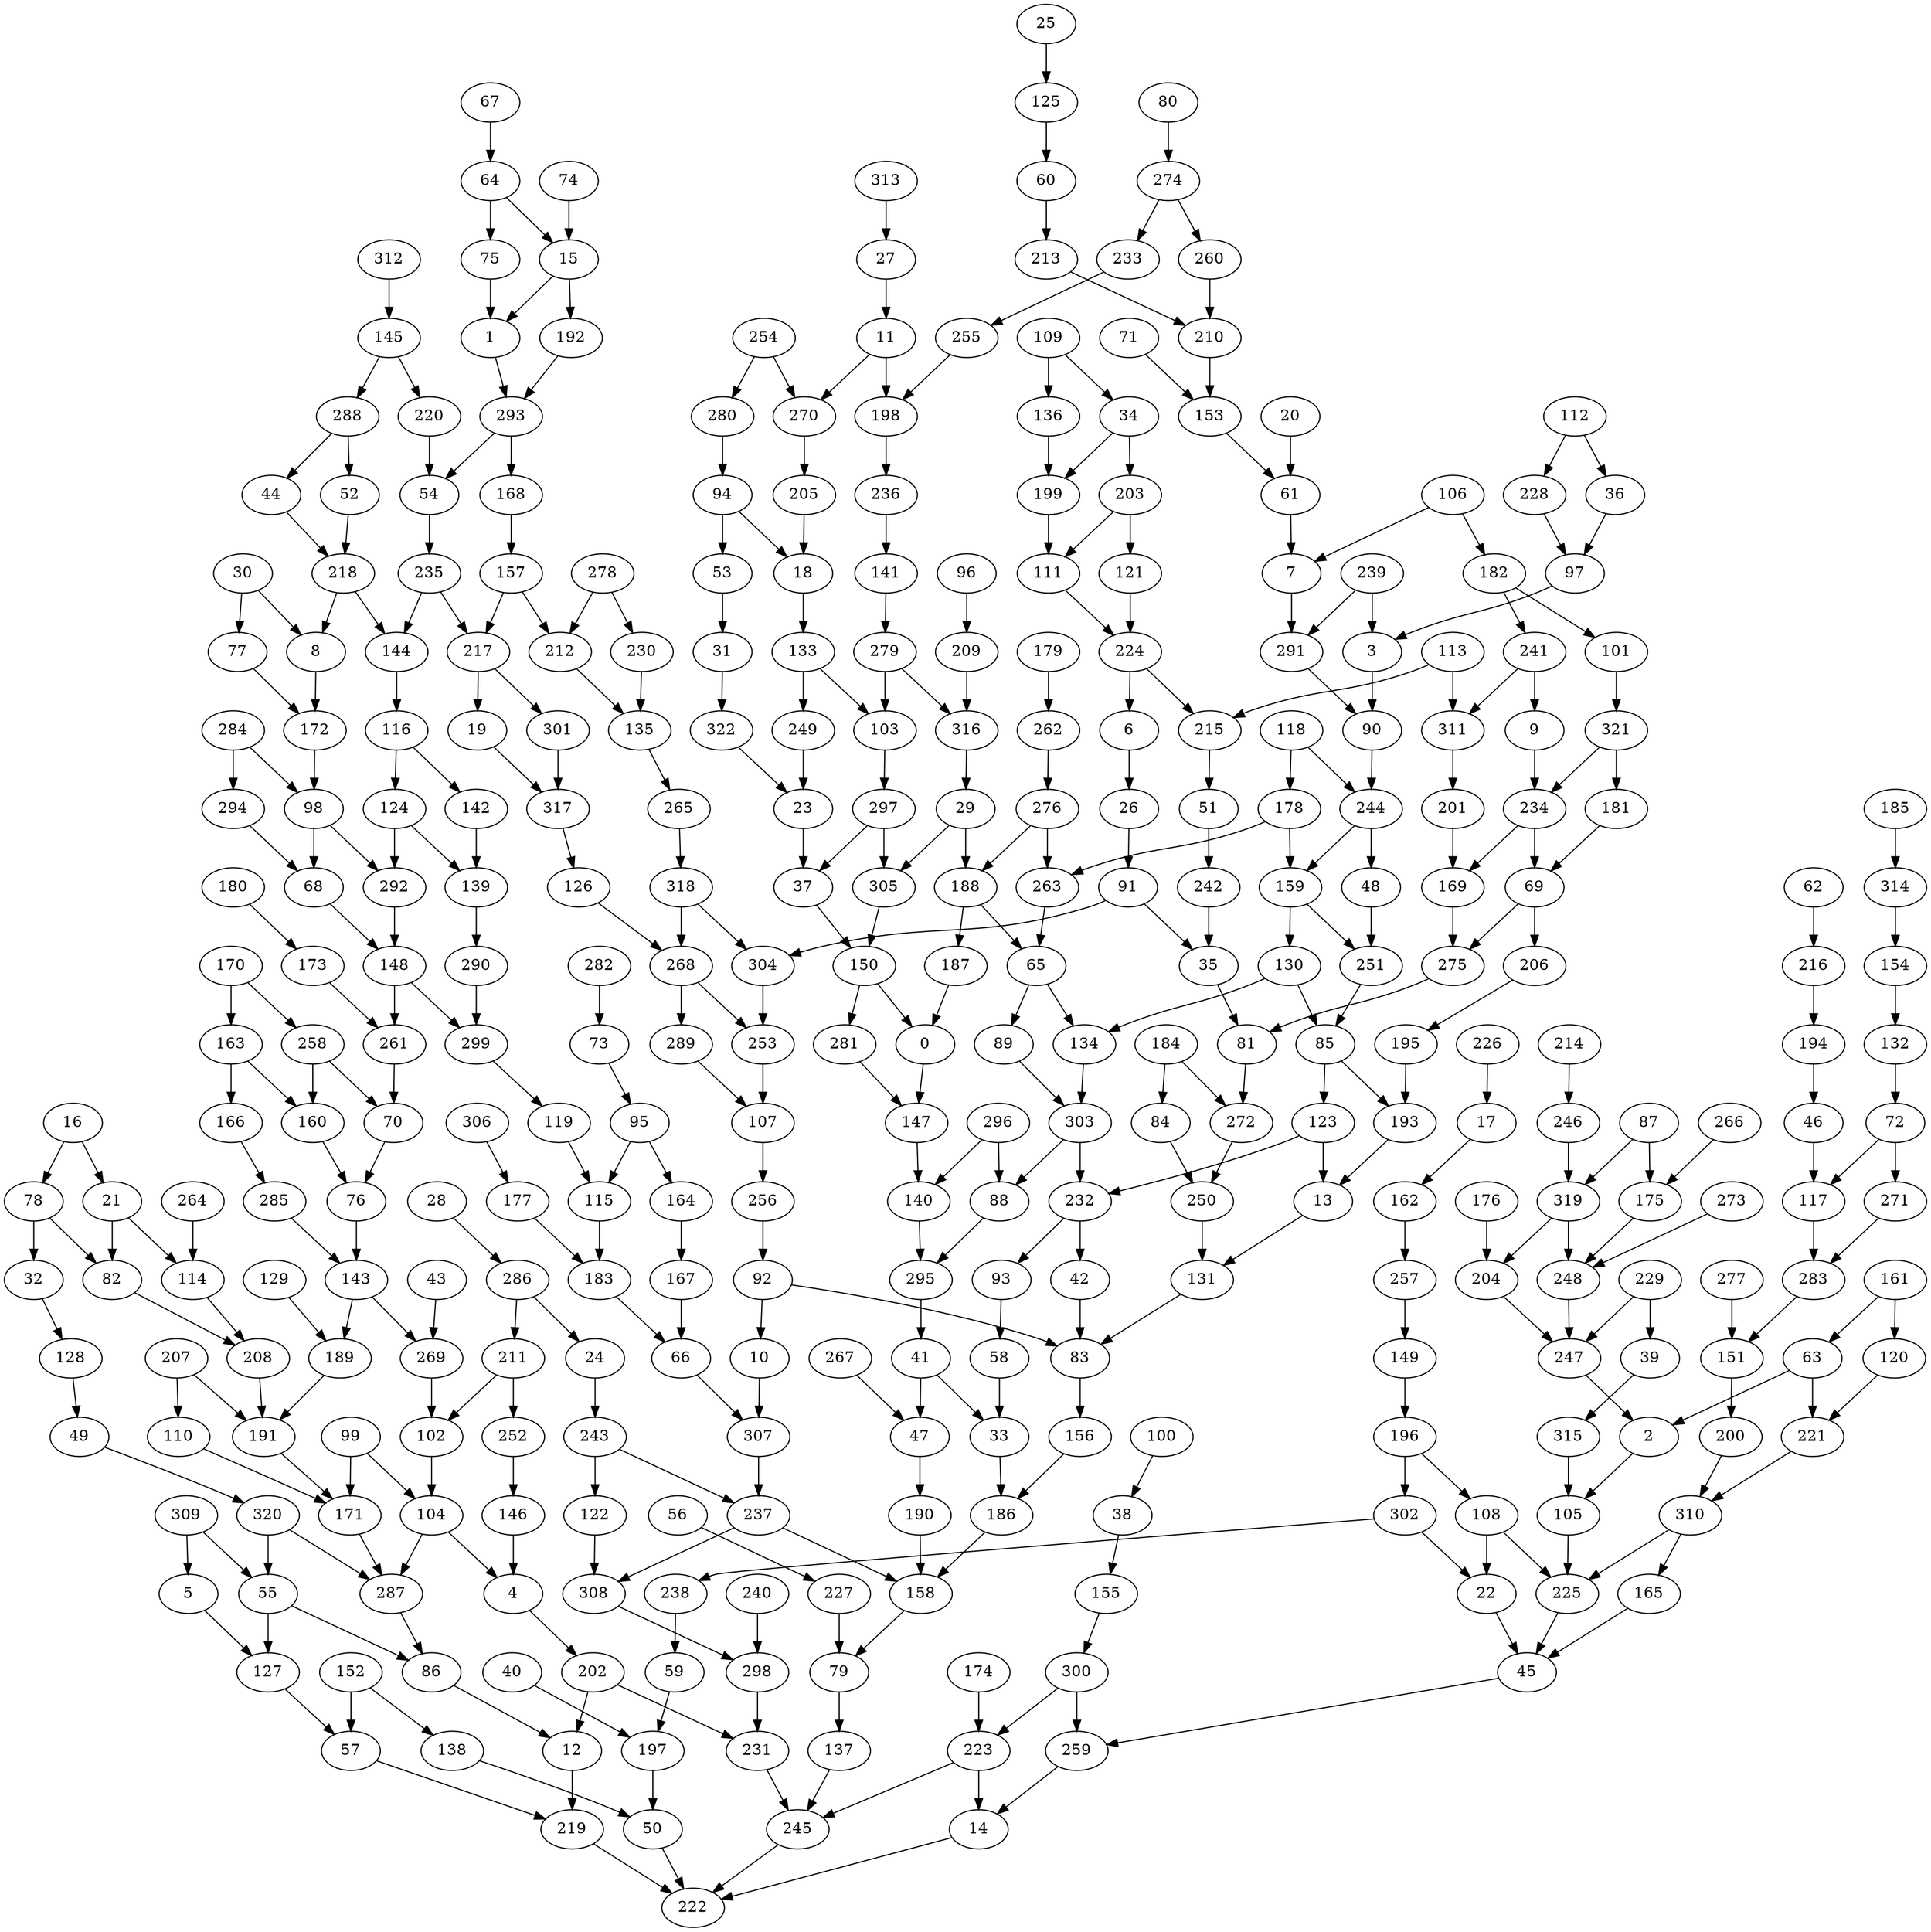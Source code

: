 strict digraph "" {
	0 -> 147;
	150 -> 0;
	150 -> 281;
	187 -> 0;
	1 -> 293;
	15 -> 1;
	15 -> 192;
	75 -> 1;
	2 -> 105;
	63 -> 2;
	63 -> 221;
	247 -> 2;
	3 -> 90;
	97 -> 3;
	239 -> 3;
	239 -> 291;
	4 -> 202;
	104 -> 4;
	104 -> 287;
	146 -> 4;
	5 -> 127;
	309 -> 5;
	309 -> 55;
	6 -> 26;
	224 -> 6;
	224 -> 215;
	7 -> 291;
	61 -> 7;
	106 -> 7;
	106 -> 182;
	8 -> 172;
	30 -> 8;
	30 -> 77;
	218 -> 8;
	218 -> 144;
	9 -> 234;
	241 -> 9;
	241 -> 311;
	10 -> 307;
	92 -> 10;
	92 -> 83;
	11 -> 198;
	11 -> 270;
	27 -> 11;
	12 -> 219;
	86 -> 12;
	202 -> 12;
	202 -> 231;
	13 -> 131;
	123 -> 13;
	123 -> 232;
	193 -> 13;
	14 -> 222;
	223 -> 14;
	223 -> 245;
	259 -> 14;
	64 -> 15;
	64 -> 75;
	74 -> 15;
	17 -> 162;
	226 -> 17;
	18 -> 133;
	94 -> 18;
	94 -> 53;
	205 -> 18;
	19 -> 317;
	217 -> 19;
	217 -> 301;
	21 -> 82;
	21 -> 114;
	16 -> 21;
	16 -> 78;
	22 -> 45;
	108 -> 22;
	108 -> 225;
	302 -> 22;
	302 -> 238;
	23 -> 37;
	249 -> 23;
	322 -> 23;
	24 -> 243;
	286 -> 24;
	286 -> 211;
	26 -> 91;
	313 -> 27;
	29 -> 188;
	29 -> 305;
	316 -> 29;
	31 -> 322;
	53 -> 31;
	32 -> 128;
	78 -> 32;
	78 -> 82;
	33 -> 186;
	41 -> 33;
	41 -> 47;
	58 -> 33;
	34 -> 199;
	34 -> 203;
	109 -> 34;
	109 -> 136;
	35 -> 81;
	91 -> 35;
	91 -> 304;
	242 -> 35;
	36 -> 97;
	112 -> 36;
	112 -> 228;
	37 -> 150;
	297 -> 37;
	297 -> 305;
	38 -> 155;
	100 -> 38;
	39 -> 315;
	229 -> 247;
	229 -> 39;
	295 -> 41;
	42 -> 83;
	232 -> 42;
	232 -> 93;
	44 -> 218;
	288 -> 44;
	288 -> 52;
	45 -> 259;
	165 -> 45;
	225 -> 45;
	46 -> 117;
	194 -> 46;
	47 -> 190;
	267 -> 47;
	48 -> 251;
	244 -> 48;
	244 -> 159;
	49 -> 320;
	128 -> 49;
	50 -> 222;
	138 -> 50;
	197 -> 50;
	51 -> 242;
	215 -> 51;
	52 -> 218;
	54 -> 235;
	220 -> 54;
	293 -> 54;
	293 -> 168;
	55 -> 86;
	55 -> 127;
	320 -> 55;
	320 -> 287;
	57 -> 219;
	127 -> 57;
	152 -> 138;
	152 -> 57;
	93 -> 58;
	59 -> 197;
	238 -> 59;
	60 -> 213;
	125 -> 60;
	20 -> 61;
	153 -> 61;
	161 -> 63;
	161 -> 120;
	67 -> 64;
	65 -> 89;
	65 -> 134;
	188 -> 187;
	188 -> 65;
	263 -> 65;
	66 -> 307;
	167 -> 66;
	183 -> 66;
	68 -> 148;
	98 -> 68;
	98 -> 292;
	294 -> 68;
	69 -> 275;
	69 -> 206;
	181 -> 69;
	234 -> 69;
	234 -> 169;
	70 -> 76;
	258 -> 70;
	258 -> 160;
	261 -> 70;
	72 -> 117;
	72 -> 271;
	132 -> 72;
	73 -> 95;
	282 -> 73;
	76 -> 143;
	160 -> 76;
	77 -> 172;
	79 -> 137;
	158 -> 79;
	227 -> 79;
	81 -> 272;
	275 -> 81;
	82 -> 208;
	83 -> 156;
	131 -> 83;
	84 -> 250;
	184 -> 84;
	184 -> 272;
	85 -> 123;
	85 -> 193;
	130 -> 85;
	130 -> 134;
	251 -> 85;
	287 -> 86;
	88 -> 295;
	296 -> 88;
	296 -> 140;
	303 -> 232;
	303 -> 88;
	89 -> 303;
	90 -> 244;
	291 -> 90;
	256 -> 92;
	280 -> 94;
	95 -> 115;
	95 -> 164;
	228 -> 97;
	172 -> 98;
	284 -> 98;
	284 -> 294;
	101 -> 321;
	182 -> 241;
	182 -> 101;
	102 -> 104;
	211 -> 102;
	211 -> 252;
	269 -> 102;
	103 -> 297;
	133 -> 249;
	133 -> 103;
	279 -> 316;
	279 -> 103;
	99 -> 104;
	99 -> 171;
	105 -> 225;
	315 -> 105;
	107 -> 256;
	253 -> 107;
	289 -> 107;
	196 -> 108;
	196 -> 302;
	110 -> 171;
	207 -> 110;
	207 -> 191;
	111 -> 224;
	199 -> 111;
	203 -> 111;
	203 -> 121;
	114 -> 208;
	264 -> 114;
	115 -> 183;
	119 -> 115;
	116 -> 124;
	116 -> 142;
	144 -> 116;
	117 -> 283;
	299 -> 119;
	120 -> 221;
	121 -> 224;
	122 -> 308;
	243 -> 122;
	243 -> 237;
	124 -> 139;
	124 -> 292;
	25 -> 125;
	126 -> 268;
	317 -> 126;
	159 -> 130;
	159 -> 251;
	250 -> 131;
	154 -> 132;
	134 -> 303;
	135 -> 265;
	212 -> 135;
	230 -> 135;
	136 -> 199;
	137 -> 245;
	139 -> 290;
	142 -> 139;
	140 -> 295;
	147 -> 140;
	141 -> 279;
	236 -> 141;
	143 -> 269;
	143 -> 189;
	285 -> 143;
	235 -> 217;
	235 -> 144;
	145 -> 288;
	145 -> 220;
	312 -> 145;
	252 -> 146;
	281 -> 147;
	148 -> 261;
	148 -> 299;
	292 -> 148;
	149 -> 196;
	257 -> 149;
	305 -> 150;
	151 -> 200;
	277 -> 151;
	283 -> 151;
	71 -> 153;
	210 -> 153;
	314 -> 154;
	155 -> 300;
	156 -> 186;
	157 -> 217;
	157 -> 212;
	168 -> 157;
	186 -> 158;
	190 -> 158;
	237 -> 158;
	237 -> 308;
	178 -> 263;
	178 -> 159;
	163 -> 160;
	163 -> 166;
	162 -> 257;
	170 -> 258;
	170 -> 163;
	164 -> 167;
	310 -> 165;
	310 -> 225;
	166 -> 285;
	169 -> 275;
	201 -> 169;
	171 -> 287;
	191 -> 171;
	173 -> 261;
	180 -> 173;
	175 -> 248;
	87 -> 175;
	87 -> 319;
	266 -> 175;
	177 -> 183;
	306 -> 177;
	118 -> 244;
	118 -> 178;
	321 -> 181;
	321 -> 234;
	276 -> 188;
	276 -> 263;
	189 -> 191;
	129 -> 189;
	208 -> 191;
	192 -> 293;
	195 -> 193;
	216 -> 194;
	206 -> 195;
	40 -> 197;
	198 -> 236;
	255 -> 198;
	200 -> 310;
	311 -> 201;
	204 -> 247;
	176 -> 204;
	319 -> 204;
	319 -> 248;
	270 -> 205;
	209 -> 316;
	96 -> 209;
	213 -> 210;
	260 -> 210;
	278 -> 212;
	278 -> 230;
	113 -> 215;
	113 -> 311;
	62 -> 216;
	219 -> 222;
	221 -> 310;
	245 -> 222;
	174 -> 223;
	300 -> 223;
	300 -> 259;
	56 -> 227;
	231 -> 245;
	298 -> 231;
	233 -> 255;
	274 -> 260;
	274 -> 233;
	307 -> 237;
	246 -> 319;
	214 -> 246;
	248 -> 247;
	273 -> 248;
	272 -> 250;
	268 -> 253;
	268 -> 289;
	304 -> 253;
	262 -> 276;
	179 -> 262;
	265 -> 318;
	318 -> 268;
	318 -> 304;
	43 -> 269;
	254 -> 280;
	254 -> 270;
	271 -> 283;
	80 -> 274;
	28 -> 286;
	290 -> 299;
	240 -> 298;
	308 -> 298;
	301 -> 317;
	185 -> 314;
}

